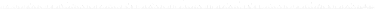 digraph 2 {
size="2.5"
node[shape=circle];
1->0
3->1
1->2
7->3
5->4
3->5
5->6
15->7
9->8
11->9
9->10
7->11
13->12
11->13
13->14
31->15
17->16
19->17
17->18
23->19
21->20
19->21
21->22
15->23
25->24
27->25
25->26
23->27
29->28
27->29
29->30
63->31
33->32
35->33
33->34
39->35
37->36
35->37
37->38
47->39
41->40
43->41
41->42
39->43
45->44
43->45
45->46
31->47
49->48
51->49
49->50
55->51
53->52
51->53
53->54
47->55
57->56
59->57
57->58
55->59
61->60
59->61
61->62
127->63
65->64
67->65
65->66
71->67
69->68
67->69
69->70
79->71
73->72
75->73
73->74
71->75
77->76
75->77
77->78
95->79
81->80
83->81
81->82
87->83
85->84
83->85
85->86
79->87
89->88
91->89
89->90
87->91
93->92
91->93
93->94
63->95
97->96
99->97
97->98
103->99
101->100
99->101
101->102
111->103
105->104
107->105
105->106
103->107
109->108
107->109
109->110
95->111
113->112
115->113
113->114
119->115
117->116
115->117
117->118
111->119
121->120
123->121
121->122
119->123
125->124
123->125
125->126
255->127
129->128
131->129
129->130
135->131
133->132
131->133
133->134
143->135
137->136
139->137
137->138
135->139
141->140
139->141
141->142
159->143
145->144
147->145
145->146
151->147
149->148
147->149
149->150
143->151
153->152
155->153
153->154
151->155
157->156
155->157
157->158
191->159
161->160
163->161
161->162
167->163
165->164
163->165
165->166
175->167
169->168
171->169
169->170
167->171
173->172
171->173
173->174
159->175
177->176
179->177
177->178
183->179
181->180
179->181
181->182
175->183
185->184
187->185
185->186
183->187
189->188
187->189
189->190
127->191
193->192
195->193
193->194
199->195
197->196
195->197
197->198
207->199
201->200
203->201
201->202
199->203
205->204
203->205
205->206
223->207
209->208
211->209
209->210
215->211
213->212
211->213
213->214
207->215
217->216
219->217
217->218
215->219
221->220
219->221
221->222
191->223
225->224
227->225
225->226
231->227
229->228
227->229
229->230
239->231
233->232
235->233
233->234
231->235
237->236
235->237
237->238
223->239
241->240
243->241
241->242
247->243
245->244
243->245
245->246
239->247
249->248
251->249
249->250
247->251
253->252
251->253
253->254
511->255
257->256
259->257
257->258
263->259
261->260
259->261
261->262
271->263
265->264
267->265
265->266
263->267
269->268
267->269
269->270
287->271
273->272
275->273
273->274
279->275
277->276
275->277
277->278
271->279
281->280
283->281
281->282
279->283
285->284
283->285
285->286
319->287
289->288
291->289
289->290
295->291
293->292
291->293
293->294
303->295
297->296
299->297
297->298
295->299
301->300
299->301
301->302
287->303
305->304
307->305
305->306
311->307
309->308
307->309
309->310
303->311
313->312
315->313
313->314
311->315
317->316
315->317
317->318
383->319
321->320
323->321
321->322
327->323
325->324
323->325
325->326
335->327
329->328
331->329
329->330
327->331
333->332
331->333
333->334
351->335
337->336
339->337
337->338
343->339
341->340
339->341
341->342
335->343
345->344
347->345
345->346
343->347
349->348
347->349
349->350
319->351
353->352
355->353
353->354
359->355
357->356
355->357
357->358
367->359
361->360
363->361
361->362
359->363
365->364
363->365
365->366
351->367
369->368
371->369
369->370
375->371
373->372
371->373
373->374
367->375
377->376
379->377
377->378
375->379
381->380
379->381
381->382
255->383
385->384
387->385
385->386
391->387
389->388
387->389
389->390
399->391
393->392
395->393
393->394
391->395
397->396
395->397
397->398
415->399
401->400
403->401
401->402
407->403
405->404
403->405
405->406
399->407
409->408
411->409
409->410
407->411
413->412
411->413
413->414
447->415
417->416
419->417
417->418
423->419
421->420
419->421
421->422
431->423
425->424
427->425
425->426
423->427
429->428
427->429
429->430
415->431
433->432
435->433
433->434
439->435
437->436
435->437
437->438
431->439
441->440
443->441
441->442
439->443
445->444
443->445
445->446
383->447
449->448
451->449
449->450
455->451
453->452
451->453
453->454
463->455
457->456
459->457
457->458
455->459
461->460
459->461
461->462
479->463
465->464
467->465
465->466
471->467
469->468
467->469
469->470
463->471
473->472
475->473
473->474
471->475
477->476
475->477
477->478
447->479
481->480
483->481
481->482
487->483
485->484
483->485
485->486
495->487
489->488
491->489
489->490
487->491
493->492
491->493
493->494
479->495
497->496
499->497
497->498
503->499
501->500
499->501
501->502
495->503
505->504
507->505
505->506
503->507
509->508
507->509
509->510
513->512
515->513
513->514
519->515
517->516
515->517
517->518
527->519
521->520
523->521
521->522
519->523
525->524
523->525
525->526
543->527
529->528
531->529
529->530
535->531
533->532
531->533
533->534
527->535
537->536
539->537
537->538
535->539
541->540
539->541
541->542
575->543
545->544
547->545
545->546
551->547
549->548
547->549
549->550
559->551
553->552
555->553
553->554
551->555
557->556
555->557
557->558
543->559
561->560
563->561
561->562
567->563
565->564
563->565
565->566
559->567
569->568
571->569
569->570
567->571
573->572
571->573
573->574
639->575
577->576
579->577
577->578
583->579
581->580
579->581
581->582
591->583
585->584
587->585
585->586
583->587
589->588
587->589
589->590
607->591
593->592
595->593
593->594
599->595
597->596
595->597
597->598
591->599
601->600
603->601
601->602
599->603
605->604
603->605
605->606
575->607
609->608
611->609
609->610
615->611
613->612
611->613
613->614
623->615
617->616
619->617
617->618
615->619
621->620
619->621
621->622
607->623
625->624
627->625
625->626
631->627
629->628
627->629
629->630
623->631
633->632
635->633
633->634
631->635
637->636
635->637
637->638
767->639
641->640
643->641
641->642
647->643
645->644
643->645
645->646
655->647
649->648
651->649
649->650
647->651
653->652
651->653
653->654
671->655
657->656
659->657
657->658
663->659
661->660
659->661
661->662
655->663
665->664
667->665
665->666
663->667
669->668
667->669
669->670
703->671
673->672
675->673
673->674
679->675
677->676
675->677
677->678
687->679
681->680
683->681
681->682
679->683
685->684
683->685
685->686
671->687
689->688
691->689
689->690
695->691
693->692
691->693
693->694
687->695
697->696
699->697
697->698
695->699
701->700
699->701
701->702
639->703
705->704
707->705
705->706
711->707
709->708
707->709
709->710
719->711
713->712
715->713
713->714
711->715
717->716
715->717
717->718
735->719
721->720
723->721
721->722
727->723
725->724
723->725
725->726
719->727
729->728
731->729
729->730
727->731
733->732
731->733
733->734
703->735
737->736
739->737
737->738
743->739
741->740
739->741
741->742
751->743
745->744
747->745
745->746
743->747
749->748
747->749
749->750
735->751
753->752
755->753
753->754
759->755
757->756
755->757
757->758
751->759
761->760
763->761
761->762
759->763
765->764
763->765
765->766
511->767
769->768
771->769
769->770
775->771
773->772
771->773
773->774
783->775
777->776
779->777
777->778
775->779
781->780
779->781
781->782
799->783
785->784
787->785
785->786
791->787
789->788
787->789
789->790
783->791
793->792
795->793
793->794
791->795
797->796
795->797
797->798
831->799
801->800
803->801
801->802
807->803
805->804
803->805
805->806
815->807
809->808
811->809
809->810
807->811
813->812
811->813
813->814
799->815
817->816
819->817
817->818
823->819
821->820
819->821
821->822
815->823
825->824
827->825
825->826
823->827
829->828
827->829
829->830
895->831
833->832
835->833
833->834
839->835
837->836
835->837
837->838
847->839
841->840
843->841
841->842
839->843
845->844
843->845
845->846
863->847
849->848
851->849
849->850
855->851
853->852
851->853
853->854
847->855
857->856
859->857
857->858
855->859
861->860
859->861
861->862
831->863
865->864
867->865
865->866
871->867
869->868
867->869
869->870
879->871
873->872
875->873
873->874
871->875
877->876
875->877
877->878
863->879
881->880
883->881
881->882
887->883
885->884
883->885
885->886
879->887
889->888
891->889
889->890
887->891
893->892
891->893
893->894
767->895
897->896
899->897
897->898
903->899
901->900
899->901
901->902
911->903
905->904
907->905
905->906
903->907
909->908
907->909
909->910
927->911
913->912
915->913
913->914
919->915
917->916
915->917
917->918
911->919
921->920
923->921
921->922
919->923
925->924
923->925
925->926
959->927
929->928
931->929
929->930
935->931
933->932
931->933
933->934
943->935
937->936
939->937
937->938
935->939
941->940
939->941
941->942
927->943
945->944
947->945
945->946
951->947
949->948
947->949
949->950
943->951
953->952
955->953
953->954
951->955
957->956
955->957
957->958
895->959
961->960
963->961
961->962
967->963
965->964
963->965
965->966
975->967
969->968
971->969
969->970
967->971
973->972
971->973
973->974
959->975
977->976
979->977
977->978
983->979
981->980
979->981
981->982
991->983
985->984
987->985
985->986
983->987
989->988
987->989
989->990
975->991
993->992
995->993
993->994
991->995
997->996
995->997
997->998
998->999
}
